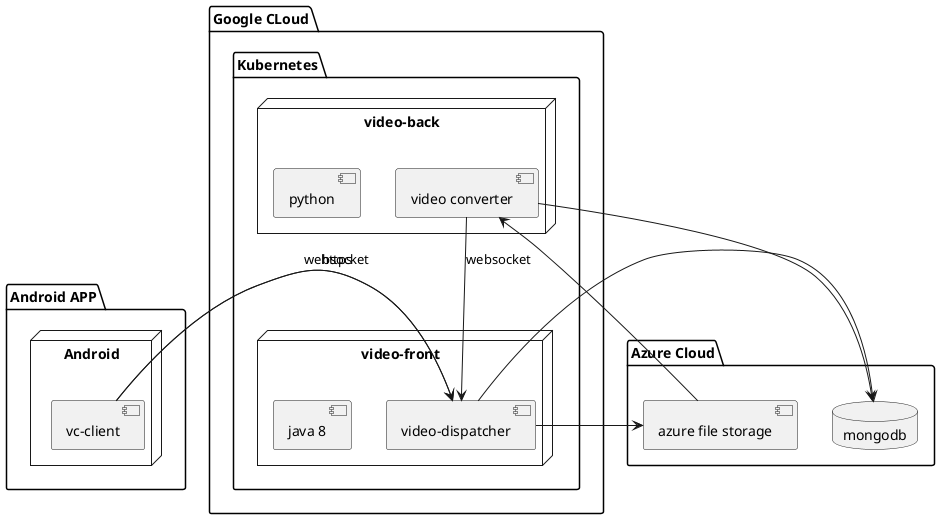 @startuml
package "Google CLoud" {
    folder "Kubernetes" {
        node "video-front" {
            [java 8]
            [video-dispatcher]
        }
    }
    folder "Kubernetes" {
        node "video-back" {
            [python]
            [video converter]
        }
    }
}
package "Android APP" {
    node "Android" {
        [vc-client]
    }
}
package "Azure Cloud" {
    [azure file storage]
    database "mongodb" as mongo
}


[vc-client] -> [video-dispatcher] : https
[vc-client] -> [video-dispatcher] : websocket
[azure file storage] -> [video converter]
[video converter] -> mongo
[video-dispatcher] -> mongo
[video converter] --> [video-dispatcher] : websocket
[video-dispatcher] --> [azure file storage]
@enduml